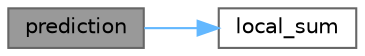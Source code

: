 digraph "prediction"
{
 // LATEX_PDF_SIZE
  bgcolor="transparent";
  edge [fontname=Helvetica,fontsize=10,labelfontname=Helvetica,labelfontsize=10];
  node [fontname=Helvetica,fontsize=10,shape=box,height=0.2,width=0.4];
  rankdir="LR";
  Node1 [id="Node000001",label="prediction",height=0.2,width=0.4,color="gray40", fillcolor="grey60", style="filled", fontcolor="black",tooltip=" "];
  Node1 -> Node2 [id="edge1_Node000001_Node000002",color="steelblue1",style="solid",tooltip=" "];
  Node2 [id="Node000002",label="local_sum",height=0.2,width=0.4,color="grey40", fillcolor="white", style="filled",URL="$d0/d0c/namespacecompression.html#a7f0bae725f24b8dae34a48b3cbe35d49",tooltip=" "];
}
